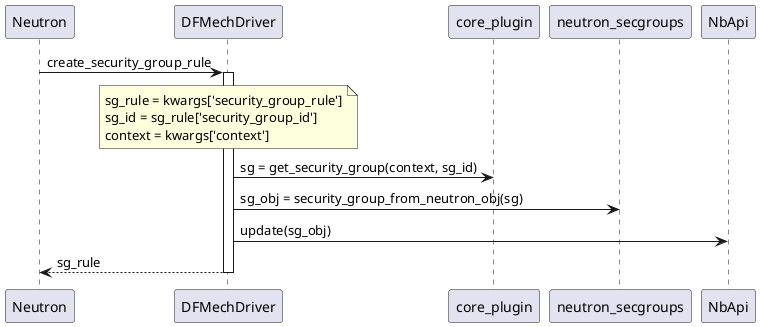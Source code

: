 @startuml create security_group
Neutron->DFMechDriver:create_security_group_rule
activate DFMechDriver
note over DFMechDriver
    sg_rule = kwargs['security_group_rule']
    sg_id = sg_rule['security_group_id']
    context = kwargs['context']
end note
DFMechDriver->core_plugin:sg = get_security_group(context, sg_id)
DFMechDriver->neutron_secgroups:sg_obj = security_group_from_neutron_obj(sg)
DFMechDriver->NbApi:update(sg_obj)
DFMechDriver-->Neutron:sg_rule
deactivate DFMechDriver
@enduml